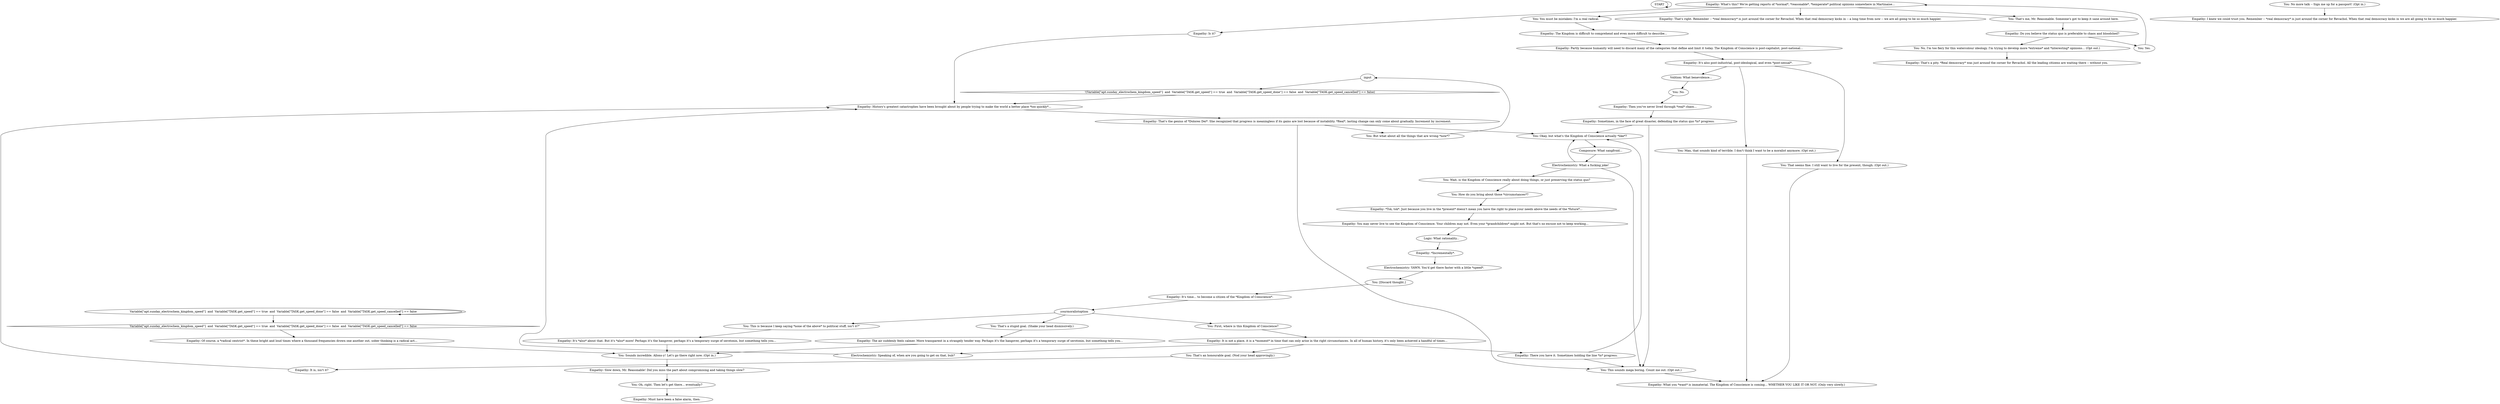 # THOUGHT / KINGDOM OF CONSCIENCE
# Empathy informs you that you are a Moralist. Kingdom of Conscience awaits.
# ==================================================
digraph G {
	  0 [label="START"];
	  1 [label="input"];
	  2 [label="Empathy: *Tsk, tsk*. Just because you live in the *present* doesn't mean you have the right to place your needs above the needs of the *future*..."];
	  3 [label="Empathy: *Incrementally*."];
	  4 [label="Composure: What sangfroid..."];
	  5 [label="Empathy: The Kingdom is difficult to comprehend and even more difficult to describe..."];
	  6 [label="Empathy: Of course, a *radical centrist*. In these bright and loud times where a thousand frequencies drown one another out, sober thinking is a radical act..."];
	  7 [label="Electrochemistry: Speaking of, when are you going to get on that, bub?"];
	  8 [label="You: How do you bring about those *circumstances*?"];
	  9 [label="Empathy: Do you believe the status quo is preferable to chaos and bloodshed?"];
	  10 [label="Empathy: The air suddenly feels calmer. More transparent in a strangely tender way. Perhaps it's the hangover, perhaps it's a temporary surge of serotonin, but something tells you..."];
	  11 [label="Empathy: Is it?"];
	  12 [label="You: You must be mistaken: I'm a real radical."];
	  13 [label="You: [Discard thought.]"];
	  14 [label="Variable[\"apt.sunday_electrochem_kingdom_speed\"]  and  Variable[\"TASK.get_speed\"] == true  and  Variable[\"TASK.get_speed_done\"] == false  and  Variable[\"TASK.get_speed_cancelled\"] == false"];
	  15 [label="Variable[\"apt.sunday_electrochem_kingdom_speed\"]  and  Variable[\"TASK.get_speed\"] == true  and  Variable[\"TASK.get_speed_done\"] == false  and  Variable[\"TASK.get_speed_cancelled\"] == false", shape=diamond];
	  16 [label="!(Variable[\"apt.sunday_electrochem_kingdom_speed\"]  and  Variable[\"TASK.get_speed\"] == true  and  Variable[\"TASK.get_speed_done\"] == false  and  Variable[\"TASK.get_speed_cancelled\"] == false)", shape=diamond];
	  17 [label="Empathy: What's this? We're getting reports of *normal*, *reasonable*, *temperate* political opinions somewhere in Martinaise..."];
	  18 [label="Empathy: There you have it. Sometimes holding the line *is* progress."];
	  19 [label="You: That's a stupid goal. (Shake your head dismissively.)"];
	  20 [label="You: No, I'm too fiery for this watercolour ideology. I'm trying to develop more *extreme* and *interesting* opinions... (Opt out.)"];
	  21 [label="You: No."];
	  22 [label="Electrochemistry: What a fucking joke!"];
	  23 [label="Volition: What benevolence..."];
	  24 [label="You: Sounds incredible. Allons-y! Let's go there right now. (Opt in.)"];
	  25 [label="Empathy: It's time... to become a citizen of the *Kingdom of Conscience*."];
	  26 [label="Empathy: Must have been a false alarm, then."];
	  27 [label="Empathy: That's right. Remember -- *real democracy* is just around the corner for Revachol. When that real democracy kicks in -- a long time from now -- we are all going to be so much happier."];
	  28 [label="You: This is because I keep saying *none of the above* to political stuff, isn't it?\""];
	  29 [label="You: First, where is this Kingdom of Conscience?"];
	  30 [label="You: No more talk -- Sign me up for a passport! (Opt in.)"];
	  31 [label="Empathy: You may never live to see the Kingdom of Conscience. Your children may not. Even your *grandchildren* might not. But that's no excuse not to keep working..."];
	  32 [label="Empathy: That's the genius of *Dolores Dei*. She recognized that progress is meaningless if its gains are lost because of instability. *Real*, lasting change can only come about gradually. Increment by increment."];
	  33 [label="You: That's me, Mr. Reasonable. Someone's got to keep it sane around here."];
	  34 [label="Empathy: That's a pity. *Real democracy* was just around the corner for Revachol. All the leading citizens are waiting there -- without you."];
	  35 [label="You: Oh, right. Then let's get there... eventually?"];
	  36 [label="Empathy: History's greatest catastrophes have been brought about by people trying to make the world a better place *too quickly*..."];
	  37 [label="You: Man, that sounds kind of terrible. I don't think I want to be a moralist anymore. (Opt out.)"];
	  38 [label="You: Wait, is the Kingdom of Conscience really about doing things, or just preserving the status quo?"];
	  39 [label="You: That seems fine. I still want to live for the present, though. (Opt out.)"];
	  40 [label="Empathy: Sometimes, in the face of great disaster, defending the status quo *is* progress."];
	  41 [label="Empathy: It is, isn't it?"];
	  42 [label="Empathy: It's also post-industrial, post-ideological, and even *post-sexual*."];
	  43 [label="You: But what about all the things that are wrong *now*?"];
	  44 [label="Empathy: What you *want* is immaterial. The Kingdom of Conscience is coming... WHETHER YOU LIKE IT OR NOT. (Only very slowly.)"];
	  45 [label="You: This sounds mega boring. Count me out. (Opt out.)"];
	  46 [label="Empathy: Slow down, Mr. Reasonable! Did you miss the part about compromising and taking things slow?"];
	  47 [label="Empathy: It is not a place, it is a *moment* in time that can only arise in the right circumstances. In all of human history, it's only been achieved a handful of times..."];
	  48 [label="Empathy: I knew we could trust you. Remember -- *real democracy* is just around the corner for Revachol. When that real democracy kicks in we are all going to be so much happier."];
	  49 [label="yourmoralistoption"];
	  50 [label="You: Yes."];
	  51 [label="Empathy: Then you've never lived through *real* chaos..."];
	  52 [label="You: That's an honourable goal. (Nod your head approvingly.)"];
	  53 [label="You: Okay, but what's the Kingdom of Conscience actually *like*?"];
	  54 [label="Empathy: It's *also* about that. But it's *also* more! Perhaps it's the hangover, perhaps it's a temporary surge of serotonin, but something tells you..."];
	  55 [label="Electrochemistry: YAWN. You'd get there faster with a little *speed*."];
	  56 [label="Empathy: Partly because humanity will need to discard many of the categories that define and limit it today. The Kingdom of Conscience is post-capitalist, post-national..."];
	  57 [label="Logic: What rationality..."];
	  0 -> 0
	  1 -> 16
	  2 -> 31
	  3 -> 55
	  4 -> 22
	  5 -> 56
	  6 -> 24
	  7 -> 36
	  8 -> 2
	  9 -> 50
	  9 -> 20
	  10 -> 24
	  11 -> 36
	  12 -> 5
	  13 -> 25
	  14 -> 14
	  14 -> 15
	  15 -> 6
	  16 -> 36
	  17 -> 27
	  17 -> 33
	  17 -> 11
	  17 -> 12
	  18 -> 45
	  18 -> 53
	  19 -> 10
	  20 -> 34
	  21 -> 51
	  22 -> 45
	  22 -> 53
	  22 -> 38
	  23 -> 21
	  24 -> 46
	  25 -> 49
	  28 -> 54
	  29 -> 47
	  30 -> 48
	  31 -> 57
	  32 -> 45
	  32 -> 43
	  32 -> 53
	  33 -> 9
	  35 -> 26
	  36 -> 32
	  37 -> 44
	  38 -> 8
	  39 -> 44
	  40 -> 45
	  40 -> 53
	  41 -> 36
	  42 -> 37
	  42 -> 39
	  42 -> 23
	  43 -> 1
	  45 -> 44
	  46 -> 35
	  47 -> 18
	  47 -> 52
	  47 -> 7
	  49 -> 19
	  49 -> 28
	  49 -> 29
	  50 -> 17
	  51 -> 40
	  52 -> 41
	  53 -> 4
	  54 -> 24
	  55 -> 13
	  56 -> 42
	  57 -> 3
}

